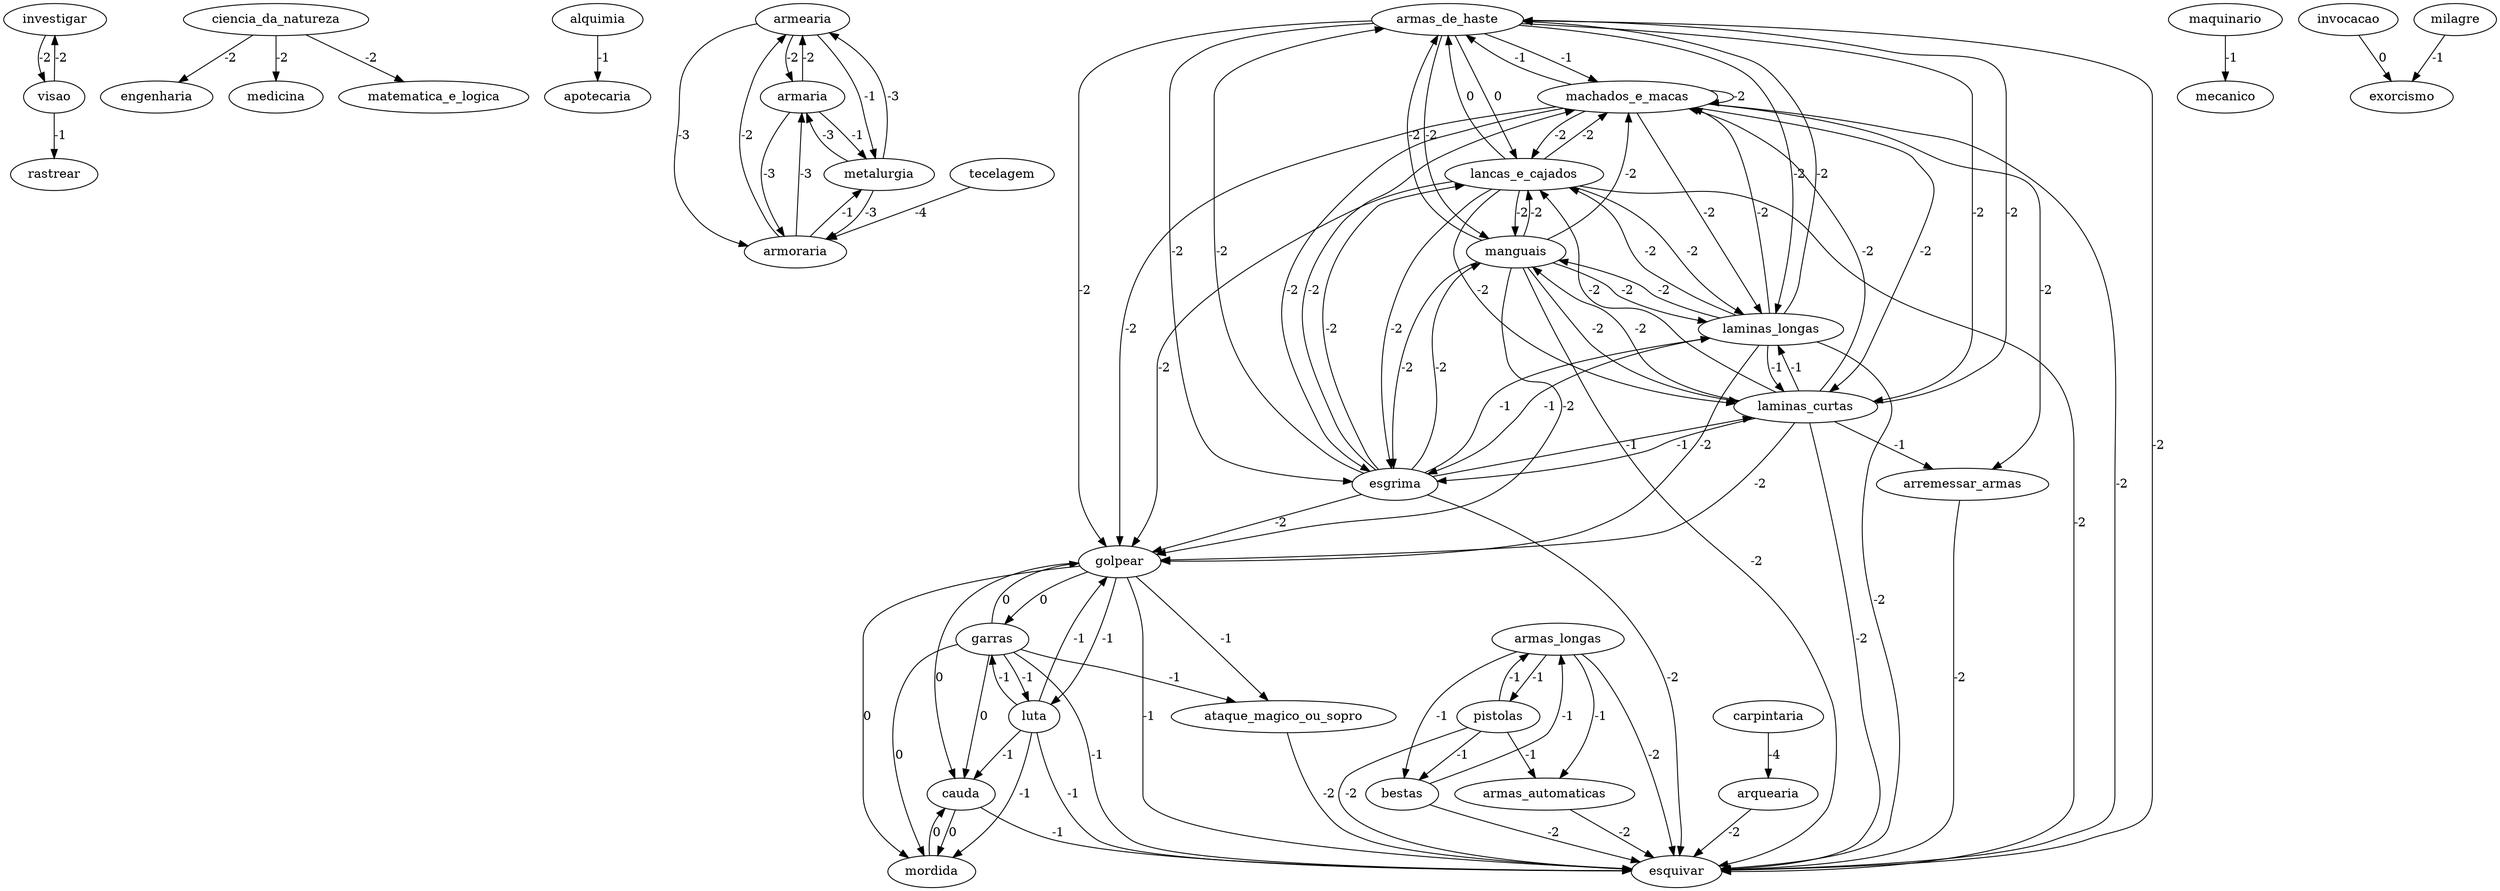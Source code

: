 digraph {
"investigar" -> "visao" [ label="-2" ];
"visao" -> "rastrear" [ label="-1" ];
"visao" -> "investigar" [ label="-2" ];
"ciencia_da_natureza" -> "engenharia" [ label="-2" ];
"ciencia_da_natureza" -> "medicina" [ label="-2" ];
"ciencia_da_natureza" -> "matematica_e_logica" [ label="-2" ];
"alquimia" -> "apotecaria" [ label="-1" ];
"armearia" -> "armaria" [ label="-2" ];
"armearia" -> "armoraria" [ label="-3" ];
"armearia" -> "metalurgia" [ label="-1" ];
"armaria" -> "armearia" [ label="-2" ];
"armaria" -> "armoraria" [ label="-3" ];
"armaria" -> "metalurgia" [ label="-1" ];
"armoraria" -> "armearia" [ label="-2" ];
"armoraria" -> "armaria" [ label="-3" ];
"armoraria" -> "metalurgia" [ label="-1" ];
"arquearia" -> "esquivar" [ label="-2" ];
"carpintaria" -> "arquearia" [ label="-4" ];
"maquinario" -> "mecanico" [ label="-1" ];
"metalurgia" -> "armearia" [ label="-3" ];
"metalurgia" -> "armoraria" [ label="-3" ];
"metalurgia" -> "armaria" [ label="-3" ];
"tecelagem" -> "armoraria" [ label="-4" ];
"armas_de_haste" -> "machados_e_macas" [ label="-1" ];
"armas_de_haste" -> "lancas_e_cajados" [ label="0" ];
"armas_de_haste" -> "golpear" [ label="-2" ];
"armas_de_haste" -> "esquivar" [ label="-2" ];
"armas_de_haste" -> "esgrima" [ label="-2" ];
"armas_de_haste" -> "laminas_curtas" [ label="-2" ];
"armas_de_haste" -> "laminas_longas" [ label="-2" ];
"armas_de_haste" -> "manguais" [ label="-2" ];
"esgrima" -> "laminas_curtas" [ label="-1" ];
"esgrima" -> "laminas_longas" [ label="-1" ];
"esgrima" -> "golpear" [ label="-2" ];
"esgrima" -> "esquivar" [ label="-2" ];
"esgrima" -> "armas_de_haste" [ label="-2" ];
"esgrima" -> "lancas_e_cajados" [ label="-2" ];
"esgrima" -> "machados_e_macas" [ label="-2" ];
"esgrima" -> "manguais" [ label="-2" ];
"laminas_curtas" -> "laminas_longas" [ label="-1" ];
"laminas_curtas" -> "esgrima" [ label="-1" ];
"laminas_curtas" -> "arremessar_armas" [ label="-1" ];
"laminas_curtas" -> "golpear" [ label="-2" ];
"laminas_curtas" -> "esquivar" [ label="-2" ];
"laminas_curtas" -> "armas_de_haste" [ label="-2" ];
"laminas_curtas" -> "lancas_e_cajados" [ label="-2" ];
"laminas_curtas" -> "machados_e_macas" [ label="-2" ];
"laminas_curtas" -> "manguais" [ label="-2" ];
"laminas_longas" -> "laminas_curtas" [ label="-1" ];
"laminas_longas" -> "esgrima" [ label="-1" ];
"laminas_longas" -> "golpear" [ label="-2" ];
"laminas_longas" -> "esquivar" [ label="-2" ];
"laminas_longas" -> "armas_de_haste" [ label="-2" ];
"laminas_longas" -> "lancas_e_cajados" [ label="-2" ];
"laminas_longas" -> "machados_e_macas" [ label="-2" ];
"laminas_longas" -> "manguais" [ label="-2" ];
"lancas_e_cajados" -> "armas_de_haste" [ label="0" ];
"lancas_e_cajados" -> "golpear" [ label="-2" ];
"lancas_e_cajados" -> "esquivar" [ label="-2" ];
"lancas_e_cajados" -> "esgrima" [ label="-2" ];
"lancas_e_cajados" -> "laminas_curtas" [ label="-2" ];
"lancas_e_cajados" -> "laminas_longas" [ label="-2" ];
"lancas_e_cajados" -> "machados_e_macas" [ label="-2" ];
"lancas_e_cajados" -> "manguais" [ label="-2" ];
"machados_e_macas" -> "armas_de_haste" [ label="-1" ];
"machados_e_macas" -> "arremessar_armas" [ label="-2" ];
"machados_e_macas" -> "golpear" [ label="-2" ];
"machados_e_macas" -> "esquivar" [ label="-2" ];
"machados_e_macas" -> "esgrima" [ label="-2" ];
"machados_e_macas" -> "laminas_curtas" [ label="-2" ];
"machados_e_macas" -> "laminas_longas" [ label="-2" ];
"machados_e_macas" -> "lancas_e_cajados" [ label="-2" ];
"machados_e_macas" -> "machados_e_macas" [ label="-2" ];
"manguais" -> "golpear" [ label="-2" ];
"manguais" -> "esquivar" [ label="-2" ];
"manguais" -> "armas_de_haste" [ label="-2" ];
"manguais" -> "esgrima" [ label="-2" ];
"manguais" -> "laminas_curtas" [ label="-2" ];
"manguais" -> "laminas_longas" [ label="-2" ];
"manguais" -> "lancas_e_cajados" [ label="-2" ];
"manguais" -> "machados_e_macas" [ label="-2" ];
"armas_automaticas" -> "esquivar" [ label="-2" ];
"armas_longas" -> "bestas" [ label="-1" ];
"armas_longas" -> "pistolas" [ label="-1" ];
"armas_longas" -> "armas_automaticas" [ label="-1" ];
"armas_longas" -> "esquivar" [ label="-2" ];
"arremessar_armas" -> "esquivar" [ label="-2" ];
"ataque_magico_ou_sopro" -> "esquivar" [ label="-2" ];
"bestas" -> "armas_longas" [ label="-1" ];
"bestas" -> "esquivar" [ label="-2" ];
"pistolas" -> "bestas" [ label="-1" ];
"pistolas" -> "armas_longas" [ label="-1" ];
"pistolas" -> "armas_automaticas" [ label="-1" ];
"pistolas" -> "esquivar" [ label="-2" ];
"cauda" -> "mordida" [ label="0" ];
"cauda" -> "esquivar" [ label="-1" ];
"garras" -> "mordida" [ label="0" ];
"garras" -> "cauda" [ label="0" ];
"garras" -> "golpear" [ label="0" ];
"garras" -> "luta" [ label="-1" ];
"garras" -> "ataque_magico_ou_sopro" [ label="-1" ];
"garras" -> "esquivar" [ label="-1" ];
"golpear" -> "luta" [ label="-1" ];
"golpear" -> "esquivar" [ label="-1" ];
"golpear" -> "ataque_magico_ou_sopro" [ label="-1" ];
"golpear" -> "garras" [ label="0" ];
"golpear" -> "mordida" [ label="0" ];
"golpear" -> "cauda" [ label="0" ];
"luta" -> "golpear" [ label="-1" ];
"luta" -> "garras" [ label="-1" ];
"luta" -> "mordida" [ label="-1" ];
"luta" -> "cauda" [ label="-1" ];
"luta" -> "esquivar" [ label="-1" ];
"mordida" -> "cauda" [ label="0" ];
"invocacao" -> "exorcismo" [ label="0" ];
"milagre" -> "exorcismo" [ label="-1" ];
}